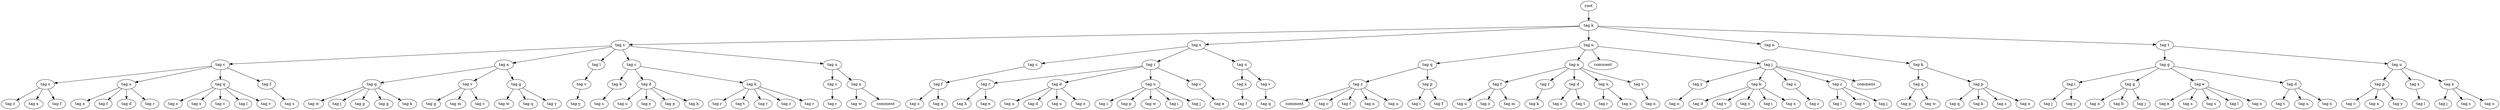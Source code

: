 digraph Tree{
0[label="root"];
0->00
00[label="tag k"];
00->000
000[label="tag s"];
000->0000
0000[label="tag c"];
0000->00000
00000[label="tag s"];
00000->000000
000000[label="tag z"];
00000->000001
000001[label="tag x"];
00000->000002
000002[label="tag f"];
0000->00001
00001[label="tag u"];
00001->000010
000010[label="tag x"];
00001->000011
000011[label="tag f"];
00001->000012
000012[label="tag d"];
00001->000013
000013[label="tag r"];
0000->00002
00002[label="tag q"];
00002->000020
000020[label="tag s"];
00002->000021
000021[label="tag x"];
00002->000022
000022[label="tag v"];
00002->000023
000023[label="tag l"];
00002->000024
000024[label="tag v"];
0000->00003
00003[label="tag f"];
00003->000030
000030[label="tag s"];
000->0001
0001[label="tag a"];
0001->00010
00010[label="tag q"];
00010->000100
000100[label="tag w"];
00010->000101
000101[label="tag j"];
00010->000102
000102[label="tag p"];
00010->000103
000103[label="tag g"];
00010->000104
000104[label="tag k"];
0001->00011
00011[label="tag v"];
00011->000110
000110[label="tag g"];
00011->000111
000111[label="tag m"];
00011->000112
000112[label="tag c"];
0001->00012
00012[label="tag g"];
00012->000120
000120[label="tag w"];
00012->000121
000121[label="tag q"];
00012->000122
000122[label="tag y"];
000->0002
0002[label="tag l"];
0002->00020
00020[label="tag v"];
00020->000200
000200[label="tag y"];
000->0003
0003[label="tag c"];
0003->00030
00030[label="tag k"];
00030->000300
000300[label="tag s"];
0003->00031
00031[label="tag d"];
00031->000310
000310[label="tag u"];
00031->000311
000311[label="tag y"];
00031->000312
000312[label="tag p"];
00031->000313
000313[label="tag h"];
0003->00032
00032[label="tag k"];
00032->000320
000320[label="tag r"];
00032->000321
000321[label="tag t"];
00032->000322
000322[label="tag r"];
00032->000323
000323[label="tag z"];
00032->000324
000324[label="tag r"];
000->0004
0004[label="tag u"];
0004->00040
00040[label="tag s"];
00040->000400
000400[label="tag r"];
0004->00041
00041[label="tag n"];
00041->000410
000410[label="tag w"];
00041->000411
000411[label="comment"];
00->001
001[label="tag s"];
001->0010
0010[label="tag c"];
0010->00100
00100[label="tag f"];
00100->001000
001000[label="tag s"];
00100->001001
001001[label="tag q"];
001->0011
0011[label="tag i"];
0011->00110
00110[label="tag r"];
00110->001100
001100[label="tag h"];
00110->001101
001101[label="tag e"];
0011->00111
00111[label="tag d"];
00111->001110
001110[label="tag u"];
00111->001111
001111[label="tag d"];
00111->001112
001112[label="tag u"];
00111->001113
001113[label="tag o"];
0011->00112
00112[label="tag u"];
00112->001120
001120[label="tag i"];
00112->001121
001121[label="tag p"];
00112->001122
001122[label="tag w"];
00112->001123
001123[label="tag i"];
00112->001124
001124[label="tag j"];
0011->00113
00113[label="tag c"];
00113->001130
001130[label="tag e"];
001->0012
0012[label="tag u"];
0012->00120
00120[label="tag x"];
00120->001200
001200[label="tag f"];
0012->00121
00121[label="tag v"];
00121->001210
001210[label="tag q"];
00->002
002[label="tag n"];
002->0020
0020[label="tag q"];
0020->00200
00200[label="tag z"];
00200->002000
002000[label="comment"];
00200->002001
002001[label="tag c"];
00200->002002
002002[label="tag f"];
00200->002003
002003[label="tag n"];
00200->002004
002004[label="tag u"];
0020->00201
00201[label="tag p"];
00201->002010
002010[label="tag l"];
00201->002011
002011[label="tag f"];
002->0021
0021[label="tag a"];
0021->00210
00210[label="tag f"];
00210->002100
002100[label="tag u"];
00210->002101
002101[label="tag z"];
00210->002102
002102[label="tag m"];
0021->00211
00211[label="tag r"];
00211->002110
002110[label="tag k"];
0021->00212
00212[label="tag d"];
00212->002120
002120[label="tag c"];
00212->002121
002121[label="tag t"];
0021->00213
00213[label="tag n"];
00213->002130
002130[label="tag r"];
00213->002131
002131[label="tag x"];
0021->00214
00214[label="tag v"];
00214->002140
002140[label="tag n"];
002->0022
0022[label="comment"];
002->0023
0023[label="tag j"];
0023->00230
00230[label="tag y"];
00230->002300
002300[label="tag o"];
0023->00231
00231[label="tag k"];
00231->002310
002310[label="tag d"];
00231->002311
002311[label="tag v"];
00231->002312
002312[label="tag z"];
00231->002313
002313[label="tag i"];
00231->002314
002314[label="tag x"];
0023->00232
00232[label="tag s"];
00232->002320
002320[label="tag z"];
0023->00233
00233[label="tag z"];
00233->002330
002330[label="tag l"];
00233->002331
002331[label="tag v"];
00233->002332
002332[label="tag j"];
0023->00234
00234[label="comment"];
00->003
003[label="tag n"];
003->0030
0030[label="tag k"];
0030->00300
00300[label="tag q"];
00300->003000
003000[label="tag p"];
00300->003001
003001[label="tag w"];
0030->00301
00301[label="tag p"];
00301->003010
003010[label="tag q"];
00301->003011
003011[label="tag k"];
00301->003012
003012[label="tag z"];
00301->003013
003013[label="tag x"];
00->004
004[label="tag t"];
004->0040
0040[label="tag g"];
0040->00400
00400[label="tag i"];
00400->004000
004000[label="tag j"];
00400->004001
004001[label="tag y"];
0040->00401
00401[label="tag g"];
00401->004010
004010[label="tag n"];
00401->004011
004011[label="tag b"];
00401->004012
004012[label="tag j"];
0040->00402
00402[label="tag e"];
00402->004020
004020[label="tag e"];
00402->004021
004021[label="tag s"];
00402->004022
004022[label="tag s"];
00402->004023
004023[label="tag l"];
00402->004024
004024[label="tag x"];
0040->00403
00403[label="tag d"];
00403->004030
004030[label="tag t"];
00403->004031
004031[label="tag u"];
00403->004032
004032[label="tag x"];
004->0041
0041[label="tag u"];
0041->00410
00410[label="tag p"];
00410->004100
004100[label="tag c"];
00410->004101
004101[label="tag n"];
00410->004102
004102[label="tag y"];
0041->00411
00411[label="tag x"];
00411->004110
004110[label="tag l"];
0041->00412
00412[label="tag x"];
00412->004120
004120[label="tag j"];
00412->004121
004121[label="tag s"];
00412->004122
004122[label="tag o"];
}
